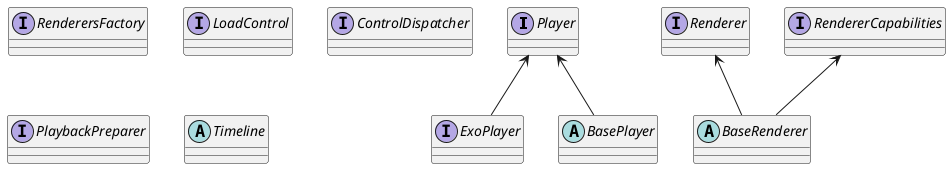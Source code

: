
@startuml

interface Player
interface ExoPlayer
interface Renderer
abstract class BaseRenderer
interface RendererCapabilities
interface RenderersFactory
interface LoadControl
interface ControlDispatcher
interface PlaybackPreparer
abstract class Timeline
abstract class BasePlayer


Player <-- ExoPlayer
Player <-- BasePlayer
Renderer <-- BaseRenderer
RendererCapabilities <-- BaseRenderer
@enduml